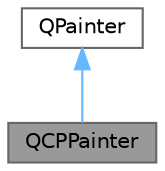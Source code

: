 digraph "QCPPainter"
{
 // LATEX_PDF_SIZE
  bgcolor="transparent";
  edge [fontname=Helvetica,fontsize=10,labelfontname=Helvetica,labelfontsize=10];
  node [fontname=Helvetica,fontsize=10,shape=box,height=0.2,width=0.4];
  Node1 [label="QCPPainter",height=0.2,width=0.4,color="gray40", fillcolor="grey60", style="filled", fontcolor="black",tooltip="QPainter subclass used internally"];
  Node2 -> Node1 [dir="back",color="steelblue1",style="solid"];
  Node2 [label="QPainter",height=0.2,width=0.4,color="gray40", fillcolor="white", style="filled",tooltip=" "];
}

